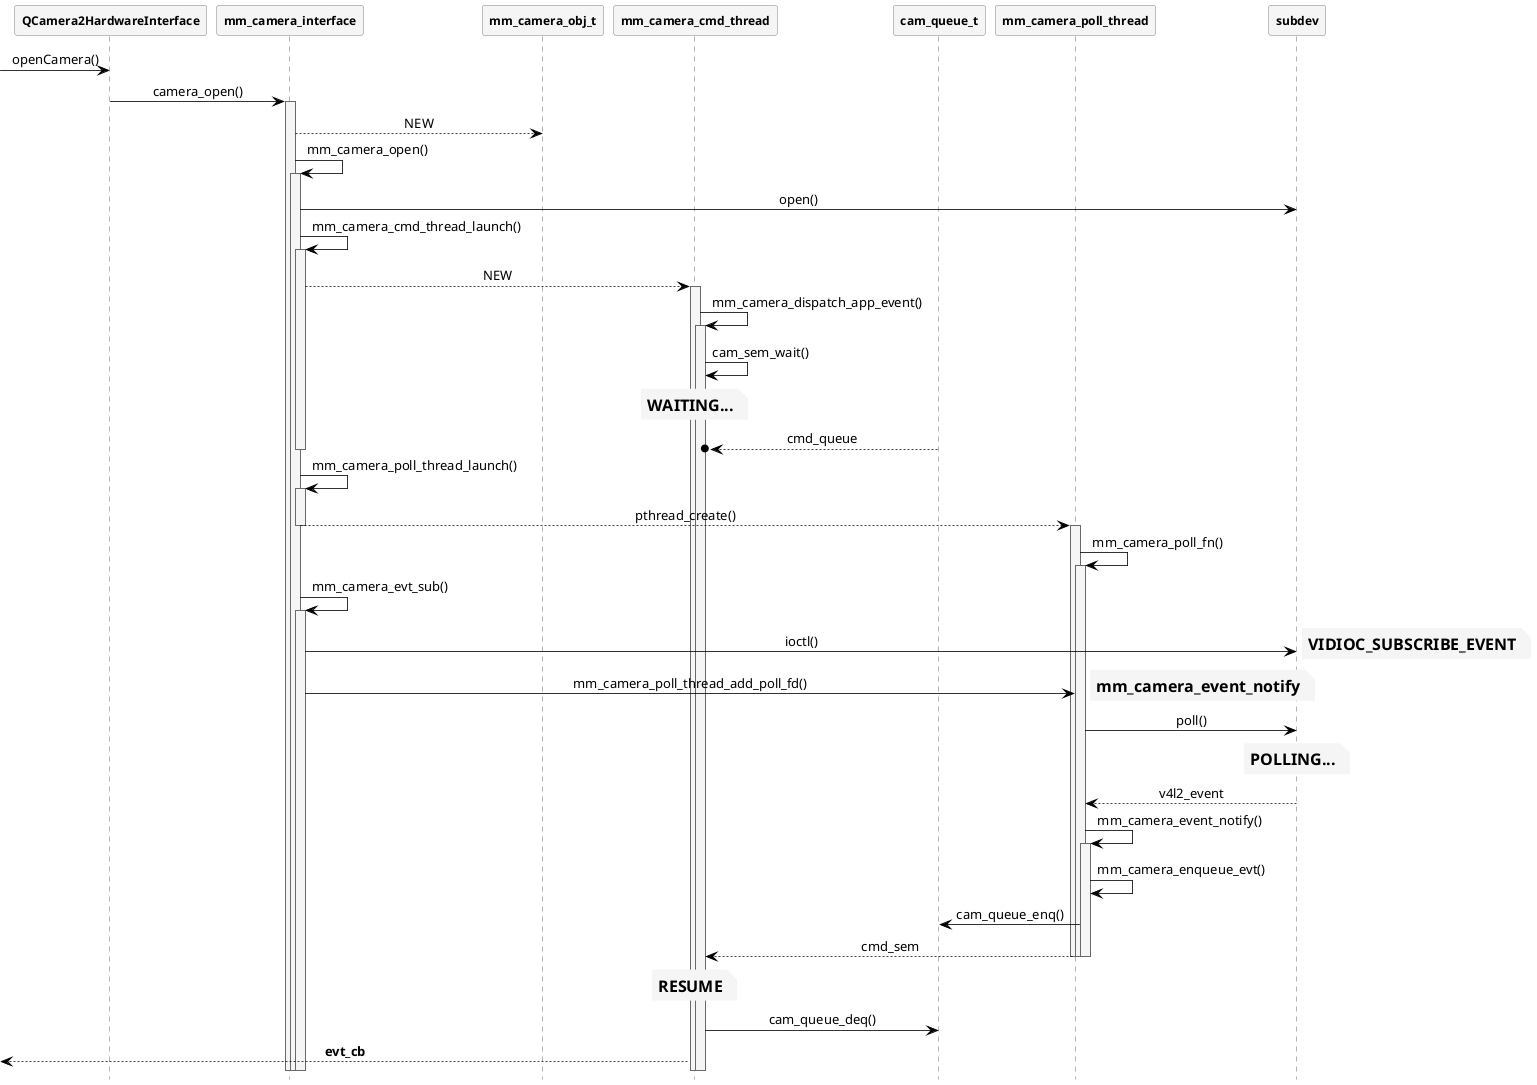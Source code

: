 @startuml DRM

hide footbox
skinparam {
    ' defaultFontName Abyssinica SIL
    Shadowing false  
    backgroundColor white
    NoteFontColor #Black
    NoteFontSize 16
    NoteTextAlignment left
    NoteBackgroundColor WhiteSmoke
    NoteColor transparent
    NoteBorderThickness 0
    NoteBorderColor transparent
    NoteBorderThickness 0
    NoteShadowing false
    ParticipantPadding 0
    BoxPadding 20
    dpi 96
    ClassBackgroundColor transparent
    ClassHeaderBackgroundColor lightgreen
    ClassStereotypeFontColor transparent
    SequenceBoxBordercolor sienna
    SequenceBoxFontSize 24
    SequenceBoxFontColor Black
    SequenceBoxBackgroundColor WhiteSmoke
    SequenceLifeLineBackgroundColor WhiteSmoke
    SequenceMessageAlignment center
    SequenceGroupHeaderFontColor White
    SequenceGroupHeaderFontSize 20
    SequenceGroupBackgroundColor DarkOliveGreen
    SequenceGroupBodyBackgroundColor transparent
    SequenceGroupBorderThickness 4
    SequenceGroupBorderColor DarkOliveGreen
    ' transparent
    sequence {
        ParticipantBackgroundColor WhiteSmoke
        ParticipantBorderColor Gray
        ParticipantFontStyle Bold
        ParticipantFontSize 12
        ParticipantPadding 0

        LifeLineBorderColor DimGray
        ArrowColor Black
        ArrowThickness 0.8
        ColorArrowSeparationSpace 30
    }
}

participant QCamera2HardwareInterface
participant mm_camera_interface
participant mm_camera_obj_t
participant mm_camera_cmd_thread
participant cam_queue_t
participant mm_camera_poll_thread

->QCamera2HardwareInterface:openCamera()
QCamera2HardwareInterface->mm_camera_interface:camera_open()
activate mm_camera_interface
mm_camera_interface-->mm_camera_obj_t:NEW
mm_camera_interface->mm_camera_interface:mm_camera_open()
activate mm_camera_interface
mm_camera_interface->subdev:open()
mm_camera_interface->mm_camera_interface:mm_camera_cmd_thread_launch()
activate mm_camera_interface
mm_camera_interface-->mm_camera_cmd_thread:NEW
activate mm_camera_cmd_thread
mm_camera_cmd_thread->mm_camera_cmd_thread:mm_camera_dispatch_app_event()
activate mm_camera_cmd_thread
mm_camera_cmd_thread->mm_camera_cmd_thread:cam_sem_wait()
note over mm_camera_cmd_thread:**WAITING...**

cam_queue_t-->o mm_camera_cmd_thread:cmd_queue
deactivate mm_camera_interface

mm_camera_interface->mm_camera_interface:mm_camera_poll_thread_launch()
activate mm_camera_interface
mm_camera_interface-->mm_camera_poll_thread:pthread_create()
deactivate mm_camera_interface
activate mm_camera_poll_thread
mm_camera_poll_thread->mm_camera_poll_thread:mm_camera_poll_fn()
activate mm_camera_poll_thread


mm_camera_interface->mm_camera_interface:mm_camera_evt_sub()
activate mm_camera_interface
mm_camera_interface->subdev:ioctl()
note right:**VIDIOC_SUBSCRIBE_EVENT**
mm_camera_interface->mm_camera_poll_thread:mm_camera_poll_thread_add_poll_fd()
note right:**mm_camera_event_notify**

mm_camera_poll_thread->subdev:poll()
note over subdev:**POLLING...**
subdev-->mm_camera_poll_thread:v4l2_event
mm_camera_poll_thread->mm_camera_poll_thread:mm_camera_event_notify()
activate mm_camera_poll_thread
mm_camera_poll_thread->mm_camera_poll_thread:mm_camera_enqueue_evt()
mm_camera_poll_thread->cam_queue_t:cam_queue_enq()
mm_camera_poll_thread-->mm_camera_cmd_thread:cmd_sem
deactivate mm_camera_poll_thread
deactivate mm_camera_poll_thread
deactivate mm_camera_poll_thread

note over mm_camera_cmd_thread:**RESUME**
mm_camera_cmd_thread->cam_queue_t:cam_queue_deq()
<--mm_camera_cmd_thread:**evt_cb**

@enduml